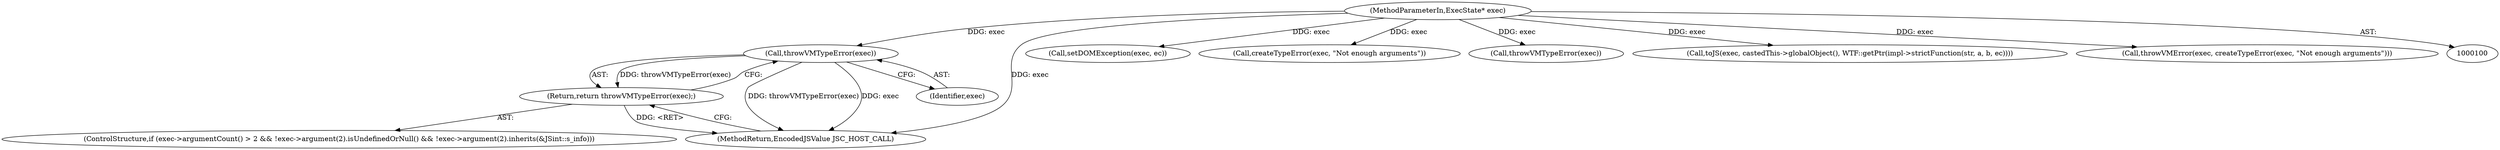 digraph "0_Chrome_b944f670bb7a8a919daac497a4ea0536c954c201_51@pointer" {
"1000166" [label="(Call,throwVMTypeError(exec))"];
"1000101" [label="(MethodParameterIn,ExecState* exec)"];
"1000165" [label="(Return,return throwVMTypeError(exec);)"];
"1000166" [label="(Call,throwVMTypeError(exec))"];
"1000192" [label="(MethodReturn,EncodedJSValue JSC_HOST_CALL)"];
"1000186" [label="(Call,setDOMException(exec, ec))"];
"1000165" [label="(Return,return throwVMTypeError(exec);)"];
"1000134" [label="(Call,createTypeError(exec, \"Not enough arguments\"))"];
"1000113" [label="(Call,throwVMTypeError(exec))"];
"1000177" [label="(Call,toJS(exec, castedThis->globalObject(), WTF::getPtr(impl->strictFunction(str, a, b, ec))))"];
"1000101" [label="(MethodParameterIn,ExecState* exec)"];
"1000132" [label="(Call,throwVMError(exec, createTypeError(exec, \"Not enough arguments\")))"];
"1000167" [label="(Identifier,exec)"];
"1000153" [label="(ControlStructure,if (exec->argumentCount() > 2 && !exec->argument(2).isUndefinedOrNull() && !exec->argument(2).inherits(&JSint::s_info)))"];
"1000166" -> "1000165"  [label="AST: "];
"1000166" -> "1000167"  [label="CFG: "];
"1000167" -> "1000166"  [label="AST: "];
"1000165" -> "1000166"  [label="CFG: "];
"1000166" -> "1000192"  [label="DDG: throwVMTypeError(exec)"];
"1000166" -> "1000192"  [label="DDG: exec"];
"1000166" -> "1000165"  [label="DDG: throwVMTypeError(exec)"];
"1000101" -> "1000166"  [label="DDG: exec"];
"1000101" -> "1000100"  [label="AST: "];
"1000101" -> "1000192"  [label="DDG: exec"];
"1000101" -> "1000113"  [label="DDG: exec"];
"1000101" -> "1000132"  [label="DDG: exec"];
"1000101" -> "1000134"  [label="DDG: exec"];
"1000101" -> "1000177"  [label="DDG: exec"];
"1000101" -> "1000186"  [label="DDG: exec"];
"1000165" -> "1000153"  [label="AST: "];
"1000192" -> "1000165"  [label="CFG: "];
"1000165" -> "1000192"  [label="DDG: <RET>"];
}

